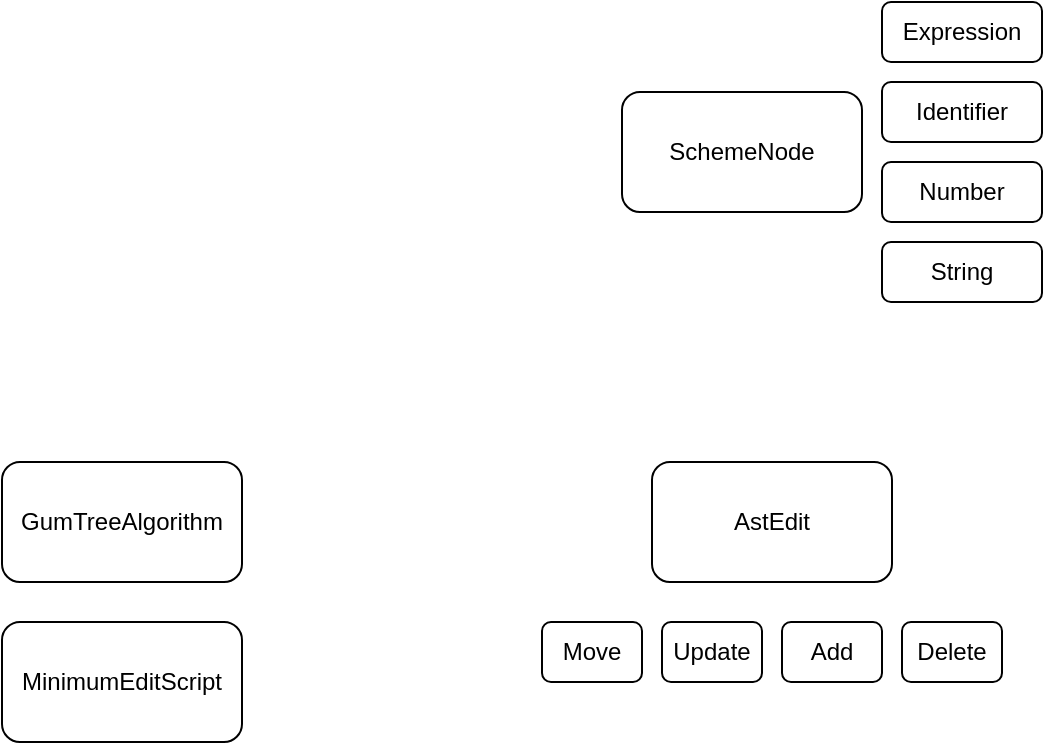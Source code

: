 <mxfile>
    <diagram id="alVGy1VB9Wxrf0zhZU4i" name="Page-1">
        <mxGraphModel dx="712" dy="577" grid="1" gridSize="10" guides="1" tooltips="1" connect="1" arrows="1" fold="1" page="1" pageScale="1" pageWidth="850" pageHeight="1100" math="0" shadow="0">
            <root>
                <mxCell id="0"/>
                <mxCell id="1" parent="0"/>
                <mxCell id="2" value="GumTreeAlgorithm" style="rounded=1;whiteSpace=wrap;html=1;" vertex="1" parent="1">
                    <mxGeometry x="180" y="320" width="120" height="60" as="geometry"/>
                </mxCell>
                <mxCell id="3" value="MinimumEditScript" style="rounded=1;whiteSpace=wrap;html=1;" vertex="1" parent="1">
                    <mxGeometry x="180" y="400" width="120" height="60" as="geometry"/>
                </mxCell>
                <mxCell id="4" value="Expression" style="rounded=1;whiteSpace=wrap;html=1;" vertex="1" parent="1">
                    <mxGeometry x="620" y="90" width="80" height="30" as="geometry"/>
                </mxCell>
                <mxCell id="5" value="SchemeNode" style="rounded=1;whiteSpace=wrap;html=1;" vertex="1" parent="1">
                    <mxGeometry x="490" y="135" width="120" height="60" as="geometry"/>
                </mxCell>
                <mxCell id="6" value="Identifier" style="rounded=1;whiteSpace=wrap;html=1;" vertex="1" parent="1">
                    <mxGeometry x="620" y="130" width="80" height="30" as="geometry"/>
                </mxCell>
                <mxCell id="7" value="Number" style="rounded=1;whiteSpace=wrap;html=1;" vertex="1" parent="1">
                    <mxGeometry x="620" y="170" width="80" height="30" as="geometry"/>
                </mxCell>
                <mxCell id="8" value="String" style="rounded=1;whiteSpace=wrap;html=1;" vertex="1" parent="1">
                    <mxGeometry x="620" y="210" width="80" height="30" as="geometry"/>
                </mxCell>
                <mxCell id="9" value="" style="group" vertex="1" connectable="0" parent="1">
                    <mxGeometry x="450" y="320" width="230" height="110" as="geometry"/>
                </mxCell>
                <mxCell id="10" value="AstEdit" style="rounded=1;whiteSpace=wrap;html=1;" vertex="1" parent="9">
                    <mxGeometry x="55" width="120" height="60" as="geometry"/>
                </mxCell>
                <mxCell id="11" value="Delete" style="rounded=1;whiteSpace=wrap;html=1;" vertex="1" parent="9">
                    <mxGeometry x="180" y="80" width="50" height="30" as="geometry"/>
                </mxCell>
                <mxCell id="12" value="Update" style="rounded=1;whiteSpace=wrap;html=1;" vertex="1" parent="9">
                    <mxGeometry x="60" y="80" width="50" height="30" as="geometry"/>
                </mxCell>
                <mxCell id="13" value="Add" style="rounded=1;whiteSpace=wrap;html=1;" vertex="1" parent="9">
                    <mxGeometry x="120" y="80" width="50" height="30" as="geometry"/>
                </mxCell>
                <mxCell id="14" value="Move" style="rounded=1;whiteSpace=wrap;html=1;" vertex="1" parent="9">
                    <mxGeometry y="80" width="50" height="30" as="geometry"/>
                </mxCell>
            </root>
        </mxGraphModel>
    </diagram>
</mxfile>